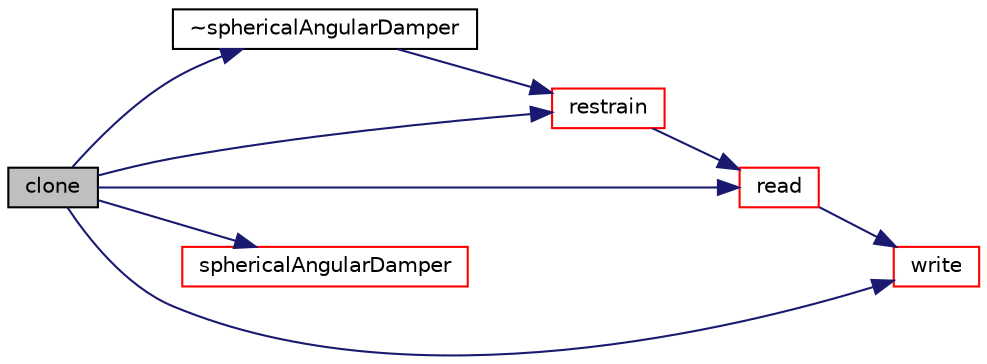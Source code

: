 digraph "clone"
{
  bgcolor="transparent";
  edge [fontname="Helvetica",fontsize="10",labelfontname="Helvetica",labelfontsize="10"];
  node [fontname="Helvetica",fontsize="10",shape=record];
  rankdir="LR";
  Node27 [label="clone",height=0.2,width=0.4,color="black", fillcolor="grey75", style="filled", fontcolor="black"];
  Node27 -> Node28 [color="midnightblue",fontsize="10",style="solid",fontname="Helvetica"];
  Node28 [label="read",height=0.2,width=0.4,color="red",URL="$a30445.html#a6ce0c64db98eb6144d363dbfc86104eb",tooltip="Update properties from given dictionary. "];
  Node28 -> Node30 [color="midnightblue",fontsize="10",style="solid",fontname="Helvetica"];
  Node30 [label="write",height=0.2,width=0.4,color="red",URL="$a30445.html#a293fdfec8bdfbd5c3913ab4c9f3454ff",tooltip="Write. "];
  Node27 -> Node43 [color="midnightblue",fontsize="10",style="solid",fontname="Helvetica"];
  Node43 [label="restrain",height=0.2,width=0.4,color="red",URL="$a30445.html#a3ec0cecda0fb5496942434e594be7b9e",tooltip="Accumulate the retraint internal joint forces into the tau field and. "];
  Node43 -> Node28 [color="midnightblue",fontsize="10",style="solid",fontname="Helvetica"];
  Node27 -> Node46 [color="midnightblue",fontsize="10",style="solid",fontname="Helvetica"];
  Node46 [label="sphericalAngularDamper",height=0.2,width=0.4,color="red",URL="$a30445.html#a0f706a2f8631b3fe45a6b7ea9afcbc6e",tooltip="Construct from components. "];
  Node27 -> Node30 [color="midnightblue",fontsize="10",style="solid",fontname="Helvetica"];
  Node27 -> Node48 [color="midnightblue",fontsize="10",style="solid",fontname="Helvetica"];
  Node48 [label="~sphericalAngularDamper",height=0.2,width=0.4,color="black",URL="$a30445.html#a812cfece7ab7c9a41c0a7ed5f3b29d25",tooltip="Destructor. "];
  Node48 -> Node43 [color="midnightblue",fontsize="10",style="solid",fontname="Helvetica"];
}
